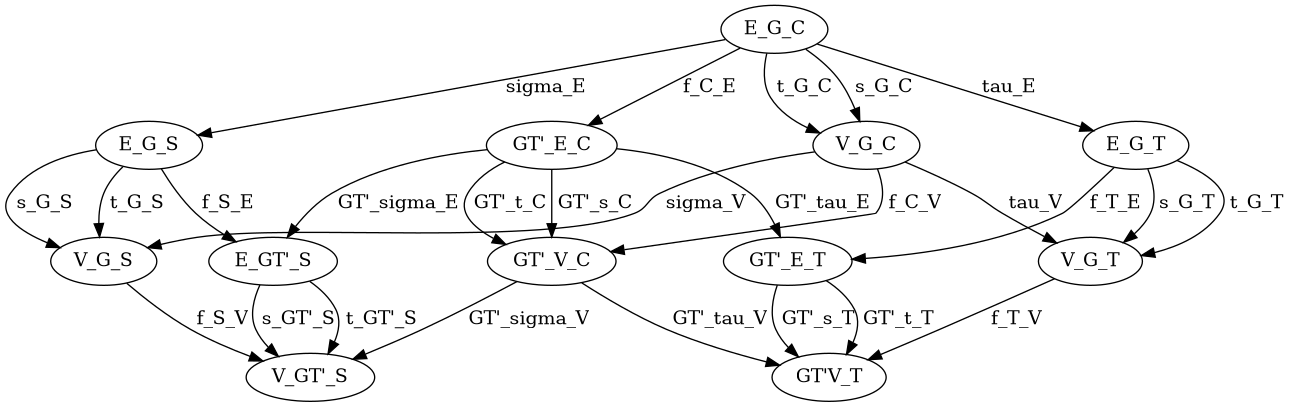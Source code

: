 @startuml
digraph Diagram {
  "E_GT'_S";
  "V_GT'_S";
  "GT'_E_C";
  "GT'_V_C";
  "GT'_E_T";
  "GT'V_T";
  "E_G_S";
  "V_G_S";
  "E_G_C";
  "V_G_C";
  "E_G_T";
  "V_G_T";
  "E_G_S"->"E_GT'_S" [label=" f_S_E"];
  "V_G_S"->"V_GT'_S" [label=" f_S_V"];
  "E_G_C"->"GT'_E_C" [label=" f_C_E"];
  "V_G_C"->"GT'_V_C" [label=" f_C_V"];
  "E_G_T"->"GT'_E_T" [label=" f_T_E"];
  "V_G_T"->"GT'V_T" [label=" f_T_V"];
  "GT'_E_C"->"E_GT'_S" [label=" GT'_sigma_E"];
  "GT'_V_C"->"V_GT'_S" [label=" GT'_sigma_V"];
  "GT'_E_C"->"GT'_E_T" [label=" GT'_tau_E"];
  "GT'_V_C"->"GT'V_T" [label=" GT'_tau_V"];
  "E_G_C"->"E_G_S" [label=" sigma_E"];
  "V_G_C"->"V_G_S" [label=" sigma_V"];
  "E_G_C"->"E_G_T" [label=" tau_E"];
  "V_G_C"->"V_G_T" [label=" tau_V"];
  "E_GT'_S"->"V_GT'_S" [label=" s_GT'_S"];
  "E_GT'_S"->"V_GT'_S" [label=" t_GT'_S"];
  "GT'_E_C"->"GT'_V_C" [label=" GT'_s_C"];
  "GT'_E_C"->"GT'_V_C" [label=" GT'_t_C"];
  "GT'_E_T"->"GT'V_T" [label=" GT'_s_T"];
  "GT'_E_T"->"GT'V_T" [label=" GT'_t_T"];
  "E_G_S"->"V_G_S" [label=" s_G_S"];
  "E_G_S"->"V_G_S" [label=" t_G_S"];
  "E_G_C"->"V_G_C" [label=" s_G_C"];
  "E_G_C"->"V_G_C" [label=" t_G_C"];
  "E_G_T"->"V_G_T" [label=" s_G_T"];
  "E_G_T"->"V_G_T" [label=" t_G_T"];
}
@enduml
